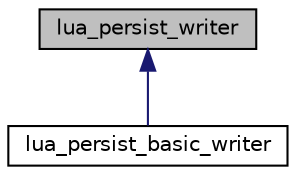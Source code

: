 digraph "lua_persist_writer"
{
 // LATEX_PDF_SIZE
  edge [fontname="Helvetica",fontsize="10",labelfontname="Helvetica",labelfontsize="10"];
  node [fontname="Helvetica",fontsize="10",shape=record];
  Node1 [label="lua_persist_writer",height=0.2,width=0.4,color="black", fillcolor="grey75", style="filled", fontcolor="black",tooltip="Interface used for persisting Lua objects."];
  Node1 -> Node2 [dir="back",color="midnightblue",fontsize="10",style="solid",fontname="Helvetica"];
  Node2 [label="lua_persist_basic_writer",height=0.2,width=0.4,color="black", fillcolor="white", style="filled",URL="$classlua__persist__basic__writer.html",tooltip="Basic implementation of persistence interface."];
}
